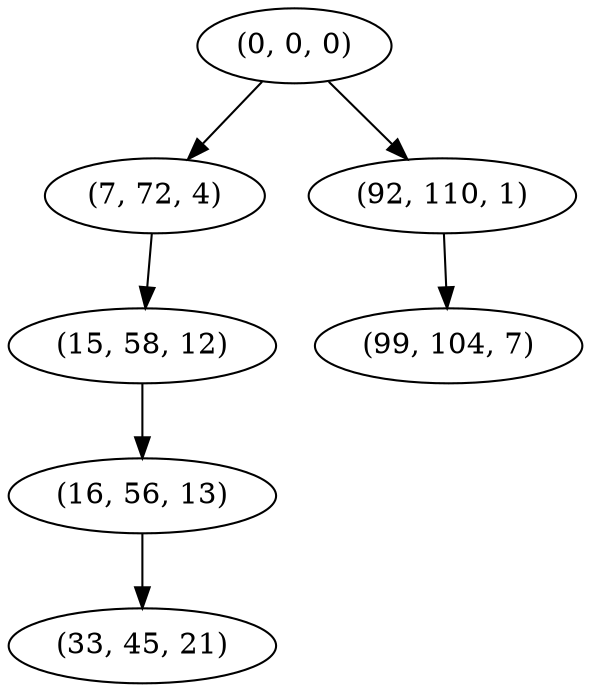 digraph tree {
    "(0, 0, 0)";
    "(7, 72, 4)";
    "(15, 58, 12)";
    "(16, 56, 13)";
    "(33, 45, 21)";
    "(92, 110, 1)";
    "(99, 104, 7)";
    "(0, 0, 0)" -> "(7, 72, 4)";
    "(0, 0, 0)" -> "(92, 110, 1)";
    "(7, 72, 4)" -> "(15, 58, 12)";
    "(15, 58, 12)" -> "(16, 56, 13)";
    "(16, 56, 13)" -> "(33, 45, 21)";
    "(92, 110, 1)" -> "(99, 104, 7)";
}
